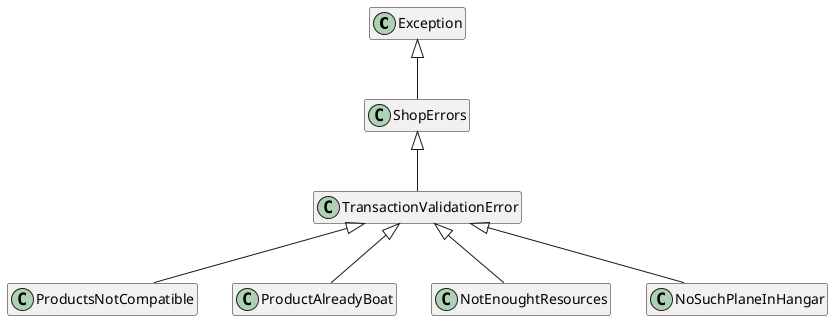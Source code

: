 @startuml
class Exception
class ShopErrors
class TransactionValidationError
class ProductsNotCompatible
class ProductAlreadyBoat
class NotEnoughtResources
class NoSuchPlaneInHangar

Exception <|-- ShopErrors
ShopErrors <|-- TransactionValidationError
TransactionValidationError <|-- ProductsNotCompatible
TransactionValidationError <|-- ProductAlreadyBoat
TransactionValidationError <|-- NotEnoughtResources
TransactionValidationError <|-- NoSuchPlaneInHangar
hide members
@enduml